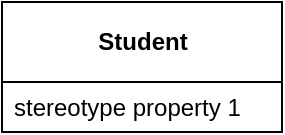 <mxfile>
    <diagram id="9YHlLgeJmI63V362MsWP" name="Page-1">
        <mxGraphModel dx="1128" dy="666" grid="1" gridSize="10" guides="1" tooltips="1" connect="1" arrows="1" fold="1" page="1" pageScale="1" pageWidth="1169" pageHeight="827" math="0" shadow="0">
            <root>
                <mxCell id="0"/>
                <mxCell id="1" parent="0"/>
                <mxCell id="2" value="Student" style="swimlane;fontStyle=1;align=center;verticalAlign=middle;childLayout=stackLayout;horizontal=1;startSize=40;horizontalStack=0;resizeParent=1;resizeParentMax=0;resizeLast=0;collapsible=0;marginBottom=0;html=1;" vertex="1" parent="1">
                    <mxGeometry x="140" y="80" width="140" height="65" as="geometry"/>
                </mxCell>
                <mxCell id="4" value="stereotype property 1" style="text;html=1;strokeColor=none;fillColor=none;align=left;verticalAlign=middle;spacingLeft=4;spacingRight=4;overflow=hidden;rotatable=0;points=[[0,0.5],[1,0.5]];portConstraint=eastwest;" vertex="1" parent="2">
                    <mxGeometry y="40" width="140" height="25" as="geometry"/>
                </mxCell>
            </root>
        </mxGraphModel>
    </diagram>
</mxfile>